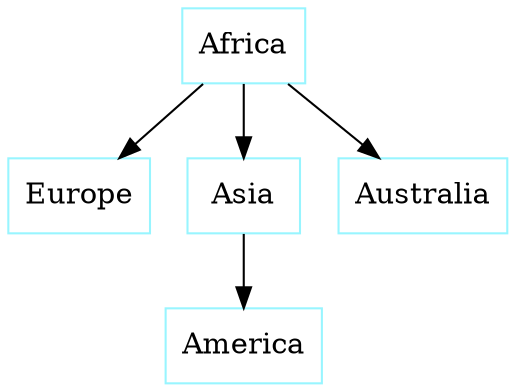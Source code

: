 digraph D {
"Africa" [shape=box, color = cadetblue1]
"Europe" [shape=box, color = cadetblue1]
"Africa" -> "Europe" [penwidth=1]
"Asia" [shape=box, color = cadetblue1]
"America" [shape=box, color = cadetblue1]
"Asia" -> "America" [penwidth=1]
"Africa" -> "Asia" [penwidth=1]
"Australia" [shape=box, color = cadetblue1]
"Africa" -> "Australia" [penwidth=1]
}